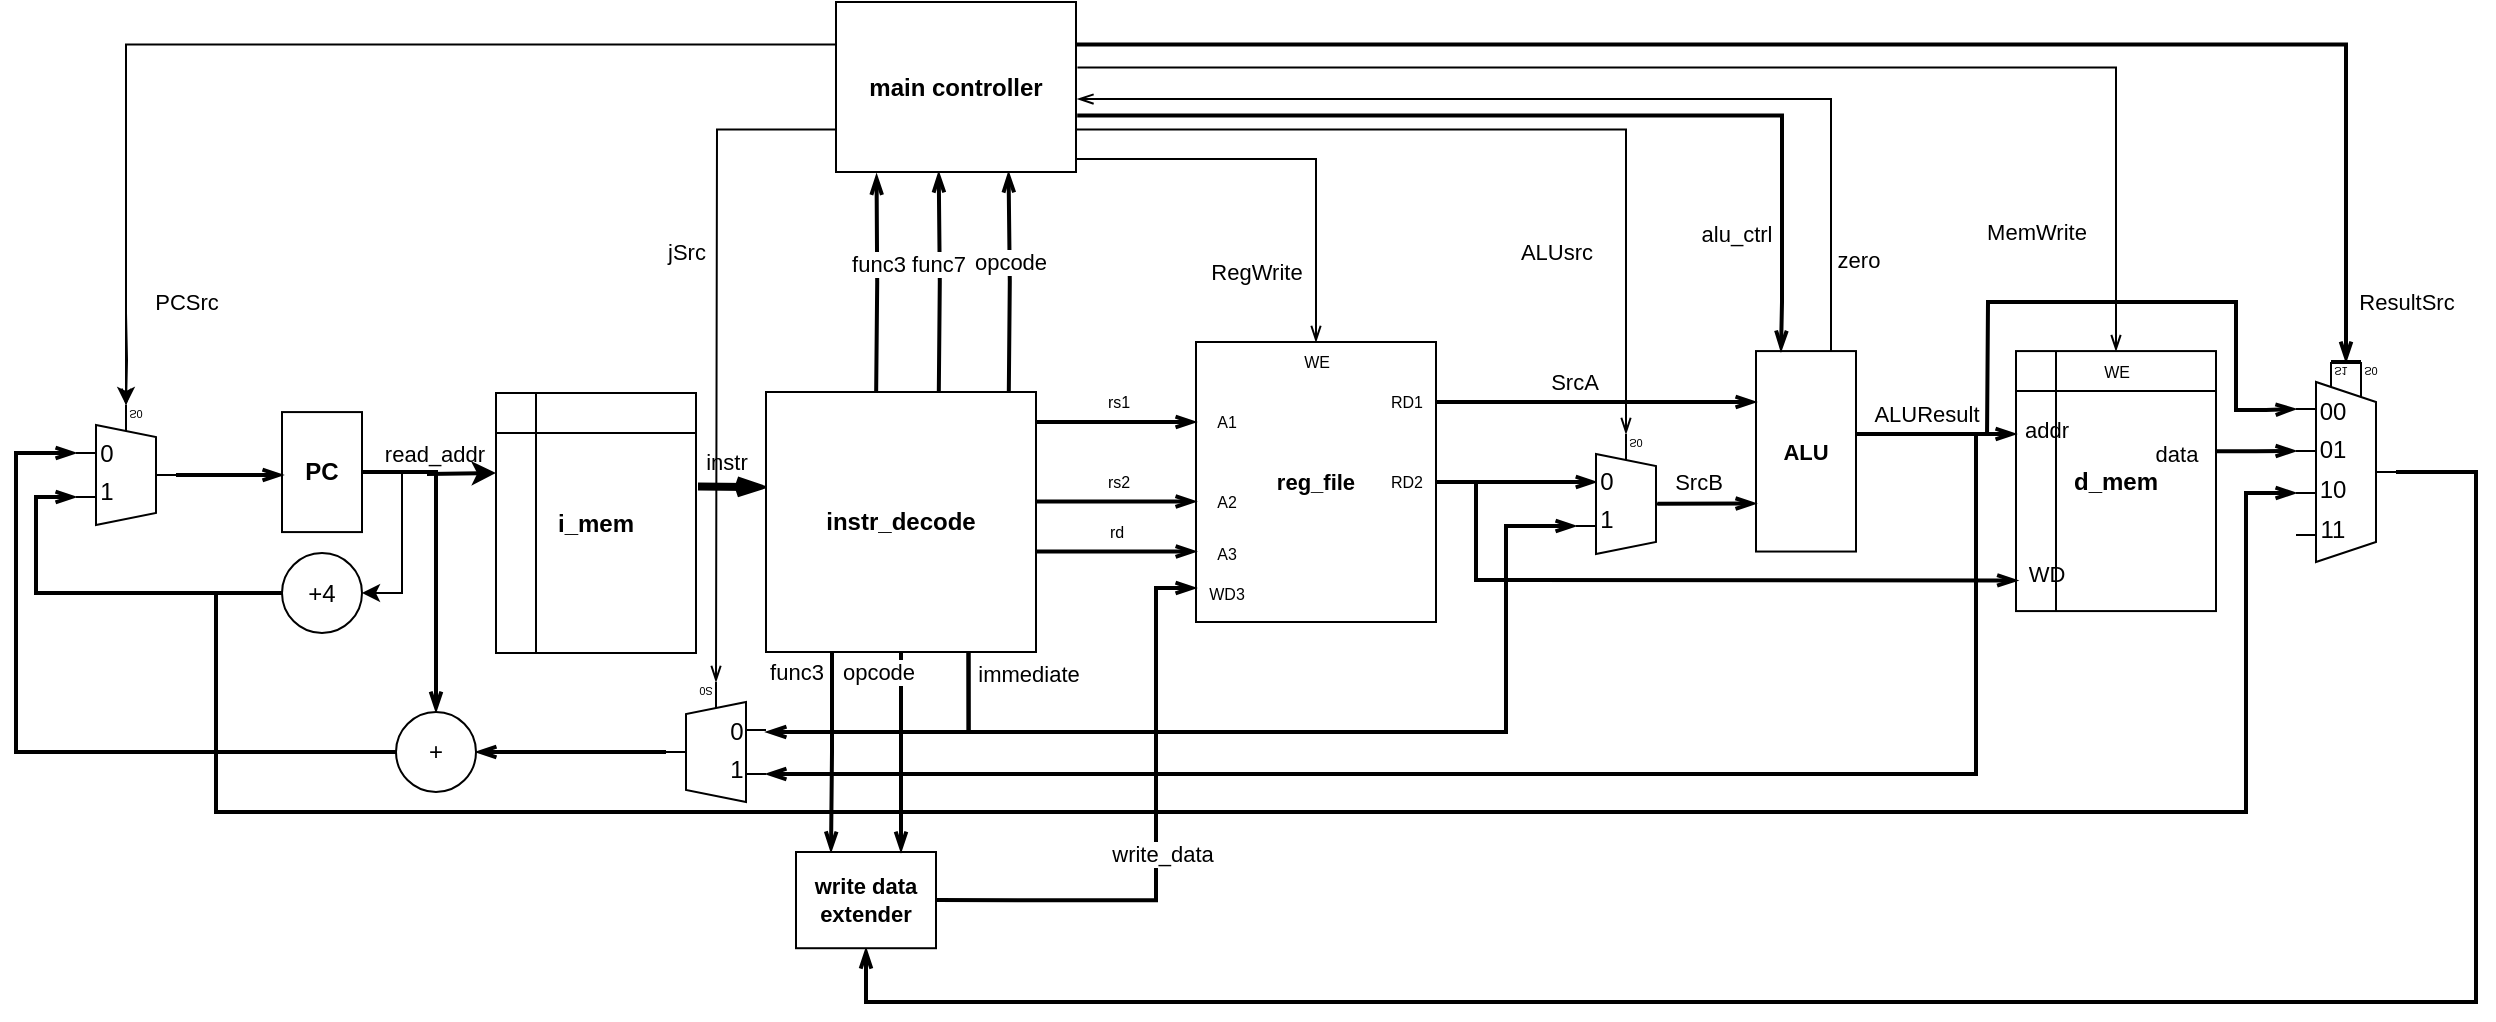 <mxfile version="16.0.2" type="device"><diagram id="D2_vdYIs2cm_a0gSnJ4s" name="Page-1"><mxGraphModel dx="711" dy="584" grid="1" gridSize="5" guides="1" tooltips="1" connect="1" arrows="1" fold="1" page="1" pageScale="1" pageWidth="1654" pageHeight="1169" math="0" shadow="0"><root><mxCell id="0"/><mxCell id="1" parent="0"/><mxCell id="riZKv7mN17D0lh45Iijt-3" style="edgeStyle=orthogonalEdgeStyle;rounded=0;orthogonalLoop=1;jettySize=auto;html=1;exitX=0.183;exitY=0.995;exitDx=0;exitDy=0;strokeWidth=2;endArrow=openThin;endFill=0;entryX=0.25;entryY=0;entryDx=0;entryDy=0;exitPerimeter=0;" edge="1" parent="1" source="noFHLOVrZmyELfzi2ErY-1" target="riZKv7mN17D0lh45Iijt-1"><mxGeometry relative="1" as="geometry"><mxPoint x="445.28" y="131.19" as="targetPoint"/><mxPoint x="445.08" y="240" as="sourcePoint"/><Array as="points"><mxPoint x="418" y="364"/><mxPoint x="418" y="415"/><mxPoint x="418" y="415"/></Array></mxGeometry></mxCell><mxCell id="riZKv7mN17D0lh45Iijt-4" value="func3" style="edgeLabel;html=1;align=center;verticalAlign=middle;resizable=0;points=[];" vertex="1" connectable="0" parent="riZKv7mN17D0lh45Iijt-3"><mxGeometry x="0.649" relative="1" as="geometry"><mxPoint x="-18" y="-71" as="offset"/></mxGeometry></mxCell><mxCell id="3sZOYTqzeklb2v1CzwEH-1" value="&lt;b&gt;i_mem&lt;/b&gt;" style="shape=internalStorage;whiteSpace=wrap;html=1;backgroundOutline=1;" parent="1" vertex="1"><mxGeometry x="250" y="235.5" width="100" height="130" as="geometry"/></mxCell><mxCell id="3sZOYTqzeklb2v1CzwEH-58" style="edgeStyle=orthogonalEdgeStyle;rounded=0;orthogonalLoop=1;jettySize=auto;html=1;exitX=1.006;exitY=0.386;exitDx=0;exitDy=0;labelBackgroundColor=none;fontSize=11;startArrow=none;startFill=0;endArrow=openThin;endFill=0;strokeWidth=1;entryX=0.5;entryY=0;entryDx=0;entryDy=0;exitPerimeter=0;" parent="1" source="noFHLOVrZmyELfzi2ErY-14" target="3sZOYTqzeklb2v1CzwEH-2" edge="1"><mxGeometry relative="1" as="geometry"><mxPoint x="1059.788" y="160.0" as="sourcePoint"/></mxGeometry></mxCell><mxCell id="3sZOYTqzeklb2v1CzwEH-2" value="&lt;b&gt;d_mem&lt;/b&gt;" style="shape=internalStorage;whiteSpace=wrap;html=1;backgroundOutline=1;" parent="1" vertex="1"><mxGeometry x="1010" y="214.54" width="100" height="130" as="geometry"/></mxCell><mxCell id="3sZOYTqzeklb2v1CzwEH-7" value="read_addr" style="edgeStyle=orthogonalEdgeStyle;rounded=0;orthogonalLoop=1;jettySize=auto;html=1;exitX=1;exitY=0.5;exitDx=0;exitDy=0;labelBackgroundColor=none;strokeWidth=2;" parent="1" source="3sZOYTqzeklb2v1CzwEH-3" edge="1"><mxGeometry x="0.104" y="10" relative="1" as="geometry"><mxPoint x="250" y="275.5" as="targetPoint"/><mxPoint as="offset"/></mxGeometry></mxCell><mxCell id="3sZOYTqzeklb2v1CzwEH-5" style="edgeStyle=orthogonalEdgeStyle;rounded=0;orthogonalLoop=1;jettySize=auto;html=1;exitX=1;exitY=0.5;exitDx=0;exitDy=0;entryX=1;entryY=0.5;entryDx=0;entryDy=0;" parent="1" source="3sZOYTqzeklb2v1CzwEH-3" target="3sZOYTqzeklb2v1CzwEH-4" edge="1"><mxGeometry relative="1" as="geometry"/></mxCell><mxCell id="3sZOYTqzeklb2v1CzwEH-65" style="edgeStyle=orthogonalEdgeStyle;rounded=0;orthogonalLoop=1;jettySize=auto;html=1;exitX=1;exitY=0.5;exitDx=0;exitDy=0;entryX=0.5;entryY=0;entryDx=0;entryDy=0;labelBackgroundColor=none;fontSize=11;startArrow=none;startFill=0;endArrow=openThin;endFill=0;strokeWidth=2;" parent="1" source="3sZOYTqzeklb2v1CzwEH-3" target="3sZOYTqzeklb2v1CzwEH-60" edge="1"><mxGeometry relative="1" as="geometry"><Array as="points"><mxPoint x="220" y="275"/></Array></mxGeometry></mxCell><mxCell id="3sZOYTqzeklb2v1CzwEH-3" value="PC" style="rounded=0;whiteSpace=wrap;html=1;fontStyle=1" parent="1" vertex="1"><mxGeometry x="143" y="245.04" width="40" height="60" as="geometry"/></mxCell><mxCell id="3sZOYTqzeklb2v1CzwEH-6" style="edgeStyle=orthogonalEdgeStyle;rounded=0;orthogonalLoop=1;jettySize=auto;html=1;exitX=0;exitY=0.5;exitDx=0;exitDy=0;entryX=0;entryY=0.183;entryDx=0;entryDy=3;entryPerimeter=0;endArrow=openThin;endFill=0;strokeWidth=2;" parent="1" source="3sZOYTqzeklb2v1CzwEH-4" target="3sZOYTqzeklb2v1CzwEH-66" edge="1"><mxGeometry relative="1" as="geometry"><Array as="points"><mxPoint x="20" y="335.5"/><mxPoint x="20" y="287.5"/></Array></mxGeometry></mxCell><mxCell id="3sZOYTqzeklb2v1CzwEH-4" value="+4" style="ellipse;whiteSpace=wrap;html=1;aspect=fixed;" parent="1" vertex="1"><mxGeometry x="143" y="315.5" width="40" height="40" as="geometry"/></mxCell><mxCell id="3sZOYTqzeklb2v1CzwEH-56" style="edgeStyle=orthogonalEdgeStyle;rounded=0;orthogonalLoop=1;jettySize=auto;html=1;exitX=0.998;exitY=0.924;exitDx=0;exitDy=0;labelBackgroundColor=none;fontSize=11;startArrow=none;startFill=0;endArrow=openThin;endFill=0;strokeWidth=1;entryX=0.5;entryY=0;entryDx=0;entryDy=0;exitPerimeter=0;" parent="1" source="noFHLOVrZmyELfzi2ErY-14" target="3sZOYTqzeklb2v1CzwEH-8" edge="1"><mxGeometry relative="1" as="geometry"><mxPoint x="659.788" y="160.0" as="sourcePoint"/></mxGeometry></mxCell><mxCell id="3sZOYTqzeklb2v1CzwEH-8" value="reg_file" style="rounded=0;whiteSpace=wrap;html=1;fontSize=11;fontStyle=1" parent="1" vertex="1"><mxGeometry x="600" y="210" width="120" height="140" as="geometry"/></mxCell><mxCell id="3sZOYTqzeklb2v1CzwEH-10" value="" style="endArrow=none;html=1;rounded=0;labelBackgroundColor=none;fontSize=19;strokeWidth=4;startArrow=openThin;startFill=0;exitX=-0.001;exitY=0.366;exitDx=0;exitDy=0;exitPerimeter=0;" parent="1" source="noFHLOVrZmyELfzi2ErY-1" edge="1"><mxGeometry width="50" height="50" relative="1" as="geometry"><mxPoint x="381" y="282.26" as="sourcePoint"/><mxPoint x="351" y="282.26" as="targetPoint"/></mxGeometry></mxCell><mxCell id="3sZOYTqzeklb2v1CzwEH-11" value="instr" style="text;html=1;align=center;verticalAlign=middle;resizable=0;points=[];autosize=1;strokeColor=none;fillColor=none;fontSize=11;" parent="1" vertex="1"><mxGeometry x="345" y="260.26" width="40" height="20" as="geometry"/></mxCell><mxCell id="3sZOYTqzeklb2v1CzwEH-12" value="" style="endArrow=none;html=1;rounded=0;labelBackgroundColor=none;fontSize=11;strokeWidth=2;entryX=0.999;entryY=0.321;entryDx=0;entryDy=0;entryPerimeter=0;startArrow=openThin;startFill=0;" parent="1" edge="1"><mxGeometry width="50" height="50" relative="1" as="geometry"><mxPoint x="600" y="250" as="sourcePoint"/><mxPoint x="519.9" y="250.0" as="targetPoint"/></mxGeometry></mxCell><mxCell id="3sZOYTqzeklb2v1CzwEH-13" value="rs1" style="text;html=1;align=center;verticalAlign=middle;resizable=0;points=[];autosize=1;strokeColor=none;fillColor=none;fontSize=8;" parent="1" vertex="1"><mxGeometry x="548" y="230" width="25" height="20" as="geometry"/></mxCell><mxCell id="3sZOYTqzeklb2v1CzwEH-14" value="" style="endArrow=none;html=1;rounded=0;labelBackgroundColor=none;fontSize=11;strokeWidth=2;entryX=0.999;entryY=0.321;entryDx=0;entryDy=0;entryPerimeter=0;startArrow=openThin;startFill=0;" parent="1" edge="1"><mxGeometry width="50" height="50" relative="1" as="geometry"><mxPoint x="600" y="289.77" as="sourcePoint"/><mxPoint x="519.9" y="289.77" as="targetPoint"/></mxGeometry></mxCell><mxCell id="3sZOYTqzeklb2v1CzwEH-15" value="rs2" style="text;html=1;align=center;verticalAlign=middle;resizable=0;points=[];autosize=1;strokeColor=none;fillColor=none;fontSize=8;" parent="1" vertex="1"><mxGeometry x="548" y="269.77" width="25" height="20" as="geometry"/></mxCell><mxCell id="3sZOYTqzeklb2v1CzwEH-16" value="" style="endArrow=none;html=1;rounded=0;labelBackgroundColor=none;fontSize=11;strokeWidth=2;entryX=0.999;entryY=0.321;entryDx=0;entryDy=0;entryPerimeter=0;startArrow=openThin;startFill=0;" parent="1" edge="1"><mxGeometry width="50" height="50" relative="1" as="geometry"><mxPoint x="600.05" y="314.77" as="sourcePoint"/><mxPoint x="519.95" y="314.77" as="targetPoint"/></mxGeometry></mxCell><mxCell id="3sZOYTqzeklb2v1CzwEH-17" value="rd" style="text;html=1;align=center;verticalAlign=middle;resizable=0;points=[];autosize=1;strokeColor=none;fillColor=none;fontSize=8;" parent="1" vertex="1"><mxGeometry x="550.05" y="294.77" width="20" height="20" as="geometry"/></mxCell><mxCell id="3sZOYTqzeklb2v1CzwEH-19" value="immediate" style="text;html=1;align=center;verticalAlign=middle;resizable=0;points=[];autosize=1;strokeColor=none;fillColor=none;fontSize=11;" parent="1" vertex="1"><mxGeometry x="483" y="365.5" width="65" height="20" as="geometry"/></mxCell><mxCell id="3sZOYTqzeklb2v1CzwEH-20" value="A1" style="text;html=1;align=center;verticalAlign=middle;resizable=0;points=[];autosize=1;strokeColor=none;fillColor=none;fontSize=8;" parent="1" vertex="1"><mxGeometry x="600" y="240" width="30" height="20" as="geometry"/></mxCell><mxCell id="3sZOYTqzeklb2v1CzwEH-21" value="A2" style="text;html=1;align=center;verticalAlign=middle;resizable=0;points=[];autosize=1;strokeColor=none;fillColor=none;fontSize=8;" parent="1" vertex="1"><mxGeometry x="600" y="280" width="30" height="20" as="geometry"/></mxCell><mxCell id="3sZOYTqzeklb2v1CzwEH-22" value="A3" style="text;html=1;align=center;verticalAlign=middle;resizable=0;points=[];autosize=1;strokeColor=none;fillColor=none;fontSize=8;" parent="1" vertex="1"><mxGeometry x="600" y="306" width="30" height="20" as="geometry"/></mxCell><mxCell id="3sZOYTqzeklb2v1CzwEH-63" style="edgeStyle=orthogonalEdgeStyle;rounded=0;orthogonalLoop=1;jettySize=auto;html=1;exitX=0.75;exitY=1;exitDx=0;exitDy=0;entryX=0;entryY=0.183;entryDx=0;entryDy=3;entryPerimeter=0;labelBackgroundColor=none;fontSize=11;startArrow=none;startFill=0;endArrow=openThin;endFill=0;strokeWidth=2;" parent="1" source="noFHLOVrZmyELfzi2ErY-1" target="3sZOYTqzeklb2v1CzwEH-29" edge="1"><mxGeometry relative="1" as="geometry"><mxPoint x="720" y="385.5" as="sourcePoint"/><Array as="points"><mxPoint x="486" y="405"/><mxPoint x="755" y="405"/><mxPoint x="755" y="302"/></Array></mxGeometry></mxCell><mxCell id="3sZOYTqzeklb2v1CzwEH-64" style="edgeStyle=orthogonalEdgeStyle;rounded=0;orthogonalLoop=1;jettySize=auto;html=1;exitX=1;exitY=0.5;exitDx=0;exitDy=-5;entryX=1;entryY=0.5;entryDx=0;entryDy=0;labelBackgroundColor=none;fontSize=11;startArrow=none;startFill=0;endArrow=openThin;endFill=0;strokeWidth=2;exitPerimeter=0;" parent="1" source="riZKv7mN17D0lh45Iijt-9" target="3sZOYTqzeklb2v1CzwEH-60" edge="1"><mxGeometry relative="1" as="geometry"><Array as="points"><mxPoint x="270" y="415"/><mxPoint x="270" y="415"/></Array><mxPoint x="720" y="385.5" as="sourcePoint"/></mxGeometry></mxCell><mxCell id="3sZOYTqzeklb2v1CzwEH-42" style="edgeStyle=orthogonalEdgeStyle;rounded=0;orthogonalLoop=1;jettySize=auto;html=1;exitX=1.006;exitY=0.571;exitDx=0;exitDy=0;labelBackgroundColor=none;fontSize=11;startArrow=openThin;startFill=0;endArrow=none;endFill=0;strokeWidth=1;entryX=0.75;entryY=0;entryDx=0;entryDy=0;exitPerimeter=0;" parent="1" source="noFHLOVrZmyELfzi2ErY-14" target="3sZOYTqzeklb2v1CzwEH-24" edge="1"><mxGeometry relative="1" as="geometry"><mxPoint x="917.667" y="170" as="sourcePoint"/></mxGeometry></mxCell><mxCell id="3sZOYTqzeklb2v1CzwEH-43" value="zero" style="edgeLabel;html=1;align=center;verticalAlign=middle;resizable=0;points=[];fontSize=11;" parent="3sZOYTqzeklb2v1CzwEH-42" vertex="1" connectable="0"><mxGeometry x="-0.255" y="-1" relative="1" as="geometry"><mxPoint x="203" y="79" as="offset"/></mxGeometry></mxCell><mxCell id="3sZOYTqzeklb2v1CzwEH-24" value="ALU" style="rounded=0;whiteSpace=wrap;html=1;fontSize=11;fontStyle=1" parent="1" vertex="1"><mxGeometry x="880" y="214.54" width="50" height="100.23" as="geometry"/></mxCell><mxCell id="3sZOYTqzeklb2v1CzwEH-25" value="" style="endArrow=none;html=1;rounded=0;labelBackgroundColor=none;fontSize=11;strokeWidth=2;entryX=1;entryY=0.214;entryDx=0;entryDy=0;entryPerimeter=0;startArrow=openThin;startFill=0;" parent="1" target="3sZOYTqzeklb2v1CzwEH-8" edge="1"><mxGeometry width="50" height="50" relative="1" as="geometry"><mxPoint x="880" y="240" as="sourcePoint"/><mxPoint x="799.9" y="240.0" as="targetPoint"/><Array as="points"><mxPoint x="880" y="240"/></Array></mxGeometry></mxCell><mxCell id="3sZOYTqzeklb2v1CzwEH-27" value="SrcA" style="edgeLabel;html=1;align=center;verticalAlign=middle;resizable=0;points=[];fontSize=11;" parent="3sZOYTqzeklb2v1CzwEH-25" vertex="1" connectable="0"><mxGeometry x="0.309" y="-3" relative="1" as="geometry"><mxPoint x="13" y="-7" as="offset"/></mxGeometry></mxCell><mxCell id="3sZOYTqzeklb2v1CzwEH-26" value="" style="endArrow=none;html=1;rounded=0;labelBackgroundColor=none;fontSize=11;strokeWidth=2;entryX=0.999;entryY=0.321;entryDx=0;entryDy=0;entryPerimeter=0;startArrow=openThin;startFill=0;" parent="1" edge="1"><mxGeometry width="50" height="50" relative="1" as="geometry"><mxPoint x="800.1" y="280" as="sourcePoint"/><mxPoint x="720" y="280.0" as="targetPoint"/><Array as="points"><mxPoint x="800.1" y="280"/></Array></mxGeometry></mxCell><mxCell id="3sZOYTqzeklb2v1CzwEH-28" value="SrcB" style="edgeLabel;html=1;align=center;verticalAlign=middle;resizable=0;points=[];fontSize=11;" parent="3sZOYTqzeklb2v1CzwEH-26" vertex="1" connectable="0"><mxGeometry x="-0.19" y="-2" relative="1" as="geometry"><mxPoint x="83" y="2" as="offset"/></mxGeometry></mxCell><mxCell id="3sZOYTqzeklb2v1CzwEH-38" style="edgeStyle=orthogonalEdgeStyle;rounded=0;orthogonalLoop=1;jettySize=auto;html=1;exitX=0.3;exitY=1;exitDx=10;exitDy=0;exitPerimeter=0;labelBackgroundColor=none;fontSize=11;startArrow=openThin;startFill=0;endArrow=none;endFill=0;strokeWidth=1;entryX=1;entryY=0.75;entryDx=0;entryDy=0;" parent="1" source="3sZOYTqzeklb2v1CzwEH-29" target="noFHLOVrZmyELfzi2ErY-14" edge="1"><mxGeometry relative="1" as="geometry"><mxPoint x="815" y="170" as="targetPoint"/></mxGeometry></mxCell><mxCell id="3sZOYTqzeklb2v1CzwEH-33" value="" style="endArrow=none;html=1;rounded=0;labelBackgroundColor=none;fontSize=11;strokeWidth=2;startArrow=openThin;startFill=0;entryX=0.813;entryY=0.419;entryDx=0;entryDy=0;entryPerimeter=0;" parent="1" target="3sZOYTqzeklb2v1CzwEH-29" edge="1"><mxGeometry width="50" height="50" relative="1" as="geometry"><mxPoint x="880.0" y="290.77" as="sourcePoint"/><mxPoint x="839.9" y="291" as="targetPoint"/><Array as="points"><mxPoint x="880" y="290.77"/></Array></mxGeometry></mxCell><mxCell id="3sZOYTqzeklb2v1CzwEH-36" value="RD1" style="text;html=1;align=center;verticalAlign=middle;resizable=0;points=[];autosize=1;strokeColor=none;fillColor=none;fontSize=8;" parent="1" vertex="1"><mxGeometry x="690" y="230" width="30" height="20" as="geometry"/></mxCell><mxCell id="3sZOYTqzeklb2v1CzwEH-37" value="RD2" style="text;html=1;align=center;verticalAlign=middle;resizable=0;points=[];autosize=1;strokeColor=none;fillColor=none;fontSize=8;" parent="1" vertex="1"><mxGeometry x="690" y="269.77" width="30" height="20" as="geometry"/></mxCell><mxCell id="3sZOYTqzeklb2v1CzwEH-39" value="ALUsrc" style="text;html=1;align=center;verticalAlign=middle;resizable=0;points=[];autosize=1;strokeColor=none;fillColor=none;fontSize=11;" parent="1" vertex="1"><mxGeometry x="755" y="155" width="50" height="20" as="geometry"/></mxCell><mxCell id="3sZOYTqzeklb2v1CzwEH-40" value="" style="endArrow=none;html=1;rounded=0;labelBackgroundColor=none;fontSize=11;strokeWidth=2;startArrow=openThin;startFill=0;" parent="1" edge="1"><mxGeometry width="50" height="50" relative="1" as="geometry"><mxPoint x="1010.0" y="256.0" as="sourcePoint"/><mxPoint x="930" y="256" as="targetPoint"/><Array as="points"><mxPoint x="1010" y="256.0"/></Array></mxGeometry></mxCell><mxCell id="3sZOYTqzeklb2v1CzwEH-41" value="ALUResult" style="text;html=1;align=center;verticalAlign=middle;resizable=0;points=[];autosize=1;strokeColor=none;fillColor=none;fontSize=11;" parent="1" vertex="1"><mxGeometry x="930" y="236" width="70" height="20" as="geometry"/></mxCell><mxCell id="3sZOYTqzeklb2v1CzwEH-47" style="edgeStyle=orthogonalEdgeStyle;rounded=0;orthogonalLoop=1;jettySize=auto;html=1;exitX=1;exitY=0.25;exitDx=0;exitDy=0;labelBackgroundColor=none;fontSize=11;startArrow=none;startFill=0;endArrow=openThin;endFill=0;strokeWidth=2;" parent="1" source="noFHLOVrZmyELfzi2ErY-14" target="3sZOYTqzeklb2v1CzwEH-44" edge="1"><mxGeometry relative="1" as="geometry"><mxPoint x="1175" y="170.0" as="sourcePoint"/></mxGeometry></mxCell><mxCell id="3sZOYTqzeklb2v1CzwEH-46" value="" style="endArrow=none;html=1;rounded=0;labelBackgroundColor=none;fontSize=11;strokeWidth=2;startArrow=openThin;startFill=0;entryX=0.936;entryY=1.002;entryDx=0;entryDy=0;entryPerimeter=0;endFill=0;anchorPointDirection=0;exitX=0;exitY=0.735;exitDx=0;exitDy=3;exitPerimeter=0;" parent="1" source="3sZOYTqzeklb2v1CzwEH-44" target="3sZOYTqzeklb2v1CzwEH-41" edge="1"><mxGeometry width="50" height="50" relative="1" as="geometry"><mxPoint x="1140" y="266" as="sourcePoint"/><mxPoint x="968.64" y="260.66" as="targetPoint"/><Array as="points"><mxPoint x="1135" y="244"/><mxPoint x="1120" y="244"/><mxPoint x="1120" y="190"/><mxPoint x="1040" y="190"/><mxPoint x="996" y="190"/></Array></mxGeometry></mxCell><mxCell id="3sZOYTqzeklb2v1CzwEH-48" value="ResultSrc" style="text;html=1;align=center;verticalAlign=middle;resizable=0;points=[];autosize=1;strokeColor=none;fillColor=none;fontSize=11;" parent="1" vertex="1"><mxGeometry x="1175" y="180" width="60" height="20" as="geometry"/></mxCell><mxCell id="3sZOYTqzeklb2v1CzwEH-49" value="addr" style="text;html=1;align=center;verticalAlign=middle;resizable=0;points=[];autosize=1;strokeColor=none;fillColor=none;fontSize=11;" parent="1" vertex="1"><mxGeometry x="1005" y="244" width="40" height="20" as="geometry"/></mxCell><mxCell id="3sZOYTqzeklb2v1CzwEH-50" value="data" style="text;html=1;align=center;verticalAlign=middle;resizable=0;points=[];autosize=1;strokeColor=none;fillColor=none;fontSize=11;" parent="1" vertex="1"><mxGeometry x="1070" y="256" width="40" height="20" as="geometry"/></mxCell><mxCell id="3sZOYTqzeklb2v1CzwEH-51" value="" style="endArrow=openThin;html=1;rounded=0;labelBackgroundColor=none;fontSize=11;strokeWidth=2;entryX=0.5;entryY=1;entryDx=0;entryDy=0;exitX=1;exitY=0.5;exitDx=0;exitDy=-5;endFill=0;exitPerimeter=0;" parent="1" source="3sZOYTqzeklb2v1CzwEH-44" target="riZKv7mN17D0lh45Iijt-1" edge="1"><mxGeometry width="50" height="50" relative="1" as="geometry"><mxPoint x="1100" y="433.5" as="sourcePoint"/><mxPoint x="1170" y="350.0" as="targetPoint"/><Array as="points"><mxPoint x="1240" y="275"/><mxPoint x="1240" y="540"/><mxPoint x="435" y="540"/></Array></mxGeometry></mxCell><mxCell id="3sZOYTqzeklb2v1CzwEH-52" value="WD3" style="text;html=1;align=center;verticalAlign=middle;resizable=0;points=[];autosize=1;strokeColor=none;fillColor=none;fontSize=8;" parent="1" vertex="1"><mxGeometry x="600" y="325.5" width="30" height="20" as="geometry"/></mxCell><mxCell id="3sZOYTqzeklb2v1CzwEH-53" value="" style="endArrow=none;html=1;rounded=0;labelBackgroundColor=none;fontSize=11;strokeWidth=2;startArrow=openThin;startFill=0;exitX=0.008;exitY=0.882;exitDx=0;exitDy=0;exitPerimeter=0;" parent="1" source="3sZOYTqzeklb2v1CzwEH-2" edge="1"><mxGeometry width="50" height="50" relative="1" as="geometry"><mxPoint x="810.1" y="290" as="sourcePoint"/><mxPoint x="740" y="280" as="targetPoint"/><Array as="points"><mxPoint x="740" y="329"/></Array></mxGeometry></mxCell><mxCell id="3sZOYTqzeklb2v1CzwEH-55" value="WD" style="text;html=1;align=center;verticalAlign=middle;resizable=0;points=[];autosize=1;strokeColor=none;fillColor=none;fontSize=11;" parent="1" vertex="1"><mxGeometry x="1010" y="316" width="30" height="20" as="geometry"/></mxCell><mxCell id="3sZOYTqzeklb2v1CzwEH-57" value="WE" style="text;html=1;align=center;verticalAlign=middle;resizable=0;points=[];autosize=1;strokeColor=none;fillColor=none;fontSize=8;" parent="1" vertex="1"><mxGeometry x="645" y="210" width="30" height="20" as="geometry"/></mxCell><mxCell id="3sZOYTqzeklb2v1CzwEH-59" value="WE" style="text;html=1;align=center;verticalAlign=middle;resizable=0;points=[];autosize=1;strokeColor=none;fillColor=none;fontSize=8;" parent="1" vertex="1"><mxGeometry x="1045" y="214.54" width="30" height="20" as="geometry"/></mxCell><mxCell id="3sZOYTqzeklb2v1CzwEH-67" style="edgeStyle=orthogonalEdgeStyle;rounded=0;orthogonalLoop=1;jettySize=auto;html=1;exitX=0;exitY=0.5;exitDx=0;exitDy=0;entryX=0;entryY=0.55;entryDx=0;entryDy=3;entryPerimeter=0;labelBackgroundColor=none;fontSize=11;startArrow=none;startFill=0;endArrow=openThin;endFill=0;strokeWidth=2;" parent="1" source="3sZOYTqzeklb2v1CzwEH-60" target="3sZOYTqzeklb2v1CzwEH-66" edge="1"><mxGeometry relative="1" as="geometry"><Array as="points"><mxPoint x="10" y="415"/><mxPoint x="10" y="266"/></Array></mxGeometry></mxCell><mxCell id="uYctthlEfeBDqYz0zg6o-16" style="edgeStyle=orthogonalEdgeStyle;rounded=0;orthogonalLoop=1;jettySize=auto;html=1;exitX=0;exitY=0.5;exitDx=0;exitDy=0;entryX=0;entryY=0.315;entryDx=0;entryDy=3;entryPerimeter=0;endArrow=openThin;endFill=0;strokeWidth=2;" parent="1" source="3sZOYTqzeklb2v1CzwEH-4" target="3sZOYTqzeklb2v1CzwEH-44" edge="1"><mxGeometry relative="1" as="geometry"><Array as="points"><mxPoint x="110" y="336"/><mxPoint x="110" y="445"/><mxPoint x="1125" y="445"/><mxPoint x="1125" y="286"/></Array></mxGeometry></mxCell><mxCell id="3sZOYTqzeklb2v1CzwEH-60" value="+" style="ellipse;whiteSpace=wrap;html=1;aspect=fixed;" parent="1" vertex="1"><mxGeometry x="200" y="395" width="40" height="40" as="geometry"/></mxCell><mxCell id="3sZOYTqzeklb2v1CzwEH-70" style="edgeStyle=orthogonalEdgeStyle;rounded=0;orthogonalLoop=1;jettySize=auto;html=1;exitX=1;exitY=0.5;exitDx=0;exitDy=-5;exitPerimeter=0;labelBackgroundColor=none;fontSize=11;startArrow=none;startFill=0;endArrow=openThin;endFill=0;strokeWidth=2;entryX=0.012;entryY=0.524;entryDx=0;entryDy=0;entryPerimeter=0;" parent="1" source="3sZOYTqzeklb2v1CzwEH-66" target="3sZOYTqzeklb2v1CzwEH-3" edge="1"><mxGeometry relative="1" as="geometry"><mxPoint x="140" y="276.405" as="targetPoint"/><Array as="points"/></mxGeometry></mxCell><mxCell id="3sZOYTqzeklb2v1CzwEH-71" style="edgeStyle=orthogonalEdgeStyle;rounded=0;orthogonalLoop=1;jettySize=auto;html=1;exitX=0.3;exitY=1;exitDx=10;exitDy=0;exitPerimeter=0;labelBackgroundColor=none;fontSize=11;startArrow=none;startFill=0;endArrow=openThin;endFill=0;strokeWidth=1;entryX=0.3;entryY=1;entryDx=10;entryDy=0;entryPerimeter=0;" parent="1" target="3sZOYTqzeklb2v1CzwEH-66" edge="1"><mxGeometry relative="1" as="geometry"><mxPoint x="65" y="195.5" as="sourcePoint"/></mxGeometry></mxCell><mxCell id="uYctthlEfeBDqYz0zg6o-1" value="" style="edgeStyle=orthogonalEdgeStyle;rounded=0;orthogonalLoop=1;jettySize=auto;html=1;exitX=0;exitY=0.25;exitDx=0;exitDy=0;" parent="1" source="noFHLOVrZmyELfzi2ErY-14" target="3sZOYTqzeklb2v1CzwEH-66" edge="1"><mxGeometry relative="1" as="geometry"/></mxCell><mxCell id="3sZOYTqzeklb2v1CzwEH-72" value="PCSrc" style="text;html=1;align=center;verticalAlign=middle;resizable=0;points=[];autosize=1;strokeColor=none;fillColor=none;fontSize=11;" parent="1" vertex="1"><mxGeometry x="70" y="180" width="50" height="20" as="geometry"/></mxCell><mxCell id="3sZOYTqzeklb2v1CzwEH-73" value="RegWrite" style="text;html=1;align=center;verticalAlign=middle;resizable=0;points=[];autosize=1;strokeColor=none;fillColor=none;fontSize=11;" parent="1" vertex="1"><mxGeometry x="600" y="165" width="60" height="20" as="geometry"/></mxCell><mxCell id="3sZOYTqzeklb2v1CzwEH-74" value="MemWrite" style="text;html=1;align=center;verticalAlign=middle;resizable=0;points=[];autosize=1;strokeColor=none;fillColor=none;fontSize=11;" parent="1" vertex="1"><mxGeometry x="985" y="145" width="70" height="20" as="geometry"/></mxCell><mxCell id="noFHLOVrZmyELfzi2ErY-4" style="edgeStyle=orthogonalEdgeStyle;rounded=0;orthogonalLoop=1;jettySize=auto;html=1;exitX=0.25;exitY=0;exitDx=0;exitDy=0;strokeWidth=2;endArrow=openThin;endFill=0;entryX=0.169;entryY=1.014;entryDx=0;entryDy=0;entryPerimeter=0;" parent="1" target="noFHLOVrZmyELfzi2ErY-14" edge="1"><mxGeometry relative="1" as="geometry"><mxPoint x="439.997" y="180" as="targetPoint"/><mxPoint x="440.08" y="235" as="sourcePoint"/><Array as="points"/></mxGeometry></mxCell><mxCell id="noFHLOVrZmyELfzi2ErY-5" value="func3" style="edgeLabel;html=1;align=center;verticalAlign=middle;resizable=0;points=[];" parent="noFHLOVrZmyELfzi2ErY-4" vertex="1" connectable="0"><mxGeometry x="0.649" relative="1" as="geometry"><mxPoint y="25" as="offset"/></mxGeometry></mxCell><mxCell id="noFHLOVrZmyELfzi2ErY-6" style="edgeStyle=orthogonalEdgeStyle;rounded=0;orthogonalLoop=1;jettySize=auto;html=1;exitX=0.25;exitY=0;exitDx=0;exitDy=0;strokeWidth=2;endArrow=openThin;endFill=0;entryX=0.428;entryY=1;entryDx=0;entryDy=0;entryPerimeter=0;" parent="1" target="noFHLOVrZmyELfzi2ErY-14" edge="1"><mxGeometry relative="1" as="geometry"><mxPoint x="471.327" y="179.54" as="targetPoint"/><mxPoint x="471.41" y="234.54" as="sourcePoint"/><Array as="points"/></mxGeometry></mxCell><mxCell id="noFHLOVrZmyELfzi2ErY-7" value="func7" style="edgeLabel;html=1;align=center;verticalAlign=middle;resizable=0;points=[];" parent="noFHLOVrZmyELfzi2ErY-6" vertex="1" connectable="0"><mxGeometry x="0.649" relative="1" as="geometry"><mxPoint x="-1" y="26" as="offset"/></mxGeometry></mxCell><mxCell id="riZKv7mN17D0lh45Iijt-13" style="edgeStyle=orthogonalEdgeStyle;rounded=0;orthogonalLoop=1;jettySize=auto;html=1;exitX=0.75;exitY=1;exitDx=0;exitDy=0;endArrow=openThin;endFill=0;strokeWidth=2;" edge="1" parent="1" source="noFHLOVrZmyELfzi2ErY-1"><mxGeometry relative="1" as="geometry"><mxPoint x="385" y="405" as="targetPoint"/><Array as="points"><mxPoint x="486" y="405"/></Array></mxGeometry></mxCell><mxCell id="noFHLOVrZmyELfzi2ErY-1" value="instr_decode" style="rounded=0;whiteSpace=wrap;html=1;fontStyle=1" parent="1" vertex="1"><mxGeometry x="385" y="235" width="135" height="130" as="geometry"/></mxCell><mxCell id="noFHLOVrZmyELfzi2ErY-10" style="edgeStyle=orthogonalEdgeStyle;rounded=0;orthogonalLoop=1;jettySize=auto;html=1;exitX=0.25;exitY=0;exitDx=0;exitDy=0;strokeWidth=2;endArrow=openThin;endFill=0;entryX=0.719;entryY=1;entryDx=0;entryDy=0;entryPerimeter=0;" parent="1" target="noFHLOVrZmyELfzi2ErY-14" edge="1"><mxGeometry relative="1" as="geometry"><mxPoint x="506.327" y="179.54" as="targetPoint"/><mxPoint x="506.41" y="234.54" as="sourcePoint"/><Array as="points"/></mxGeometry></mxCell><mxCell id="noFHLOVrZmyELfzi2ErY-11" value="opcode" style="edgeLabel;html=1;align=center;verticalAlign=middle;resizable=0;points=[];" parent="noFHLOVrZmyELfzi2ErY-10" vertex="1" connectable="0"><mxGeometry x="0.649" relative="1" as="geometry"><mxPoint y="26" as="offset"/></mxGeometry></mxCell><mxCell id="noFHLOVrZmyELfzi2ErY-12" style="edgeStyle=orthogonalEdgeStyle;rounded=0;orthogonalLoop=1;jettySize=auto;html=1;exitX=1.005;exitY=0.667;exitDx=0;exitDy=0;strokeWidth=2;endArrow=openThin;endFill=0;entryX=0.25;entryY=0;entryDx=0;entryDy=0;exitPerimeter=0;" parent="1" source="noFHLOVrZmyELfzi2ErY-14" target="3sZOYTqzeklb2v1CzwEH-24" edge="1"><mxGeometry relative="1" as="geometry"><mxPoint x="389.997" y="180.0" as="targetPoint"/><mxPoint x="390.08" y="235.0" as="sourcePoint"/><Array as="points"><mxPoint x="893" y="97"/><mxPoint x="893" y="190"/></Array></mxGeometry></mxCell><mxCell id="noFHLOVrZmyELfzi2ErY-13" value="alu_ctrl" style="edgeLabel;html=1;align=center;verticalAlign=middle;resizable=0;points=[];" parent="noFHLOVrZmyELfzi2ErY-12" vertex="1" connectable="0"><mxGeometry x="0.649" relative="1" as="geometry"><mxPoint x="-23" y="23" as="offset"/></mxGeometry></mxCell><mxCell id="riZKv7mN17D0lh45Iijt-15" style="edgeStyle=orthogonalEdgeStyle;rounded=0;orthogonalLoop=1;jettySize=auto;html=1;exitX=0;exitY=0.75;exitDx=0;exitDy=0;endArrow=openThin;endFill=0;strokeWidth=1;" edge="1" parent="1" source="noFHLOVrZmyELfzi2ErY-14"><mxGeometry relative="1" as="geometry"><mxPoint x="360" y="380" as="targetPoint"/></mxGeometry></mxCell><mxCell id="noFHLOVrZmyELfzi2ErY-14" value="main controller" style="rounded=0;whiteSpace=wrap;html=1;fontStyle=1" parent="1" vertex="1"><mxGeometry x="420" y="40" width="120" height="85" as="geometry"/></mxCell><mxCell id="uYctthlEfeBDqYz0zg6o-4" value="" style="group" parent="1" vertex="1" connectable="0"><mxGeometry x="40" y="241.5" width="50" height="60" as="geometry"/></mxCell><mxCell id="3sZOYTqzeklb2v1CzwEH-66" value="" style="shadow=0;dashed=0;align=center;html=1;strokeWidth=1;shape=mxgraph.electrical.abstract.mux2;fontSize=11;flipV=1;noLabel=0;metaEdit=0;movableLabel=1;horizontal=1;selectorPins=1;" parent="uYctthlEfeBDqYz0zg6o-4" vertex="1"><mxGeometry width="50" height="60" as="geometry"/></mxCell><mxCell id="uYctthlEfeBDqYz0zg6o-2" value="0" style="text;html=1;align=center;verticalAlign=middle;resizable=0;points=[];autosize=1;strokeColor=none;fillColor=none;labelBackgroundColor=default;" parent="uYctthlEfeBDqYz0zg6o-4" vertex="1"><mxGeometry x="5" y="14.5" width="20" height="20" as="geometry"/></mxCell><mxCell id="uYctthlEfeBDqYz0zg6o-3" value="1" style="text;html=1;align=center;verticalAlign=middle;resizable=0;points=[];autosize=1;strokeColor=none;fillColor=none;labelBackgroundColor=default;" parent="uYctthlEfeBDqYz0zg6o-4" vertex="1"><mxGeometry x="5" y="33.27" width="20" height="20" as="geometry"/></mxCell><mxCell id="uYctthlEfeBDqYz0zg6o-7" value="" style="group" parent="1" vertex="1" connectable="0"><mxGeometry x="790" y="256" width="50" height="60" as="geometry"/></mxCell><mxCell id="3sZOYTqzeklb2v1CzwEH-29" value="" style="shadow=0;dashed=0;align=center;html=1;strokeWidth=1;shape=mxgraph.electrical.abstract.mux2;fontSize=11;flipV=1;noLabel=0;metaEdit=0;movableLabel=1;" parent="uYctthlEfeBDqYz0zg6o-7" vertex="1"><mxGeometry width="50" height="60" as="geometry"/></mxCell><mxCell id="uYctthlEfeBDqYz0zg6o-5" value="0" style="text;html=1;align=center;verticalAlign=middle;resizable=0;points=[];autosize=1;strokeColor=none;fillColor=none;labelBackgroundColor=default;" parent="uYctthlEfeBDqYz0zg6o-7" vertex="1"><mxGeometry x="5" y="13.77" width="20" height="20" as="geometry"/></mxCell><mxCell id="uYctthlEfeBDqYz0zg6o-6" value="1" style="text;html=1;align=center;verticalAlign=middle;resizable=0;points=[];autosize=1;strokeColor=none;fillColor=none;labelBackgroundColor=default;" parent="uYctthlEfeBDqYz0zg6o-7" vertex="1"><mxGeometry x="5" y="32.54" width="20" height="20" as="geometry"/></mxCell><mxCell id="uYctthlEfeBDqYz0zg6o-11" style="edgeStyle=orthogonalEdgeStyle;rounded=0;orthogonalLoop=1;jettySize=auto;html=1;exitX=0.997;exitY=0.385;exitDx=0;exitDy=0;exitPerimeter=0;entryX=0;entryY=0.525;entryDx=0;entryDy=3;entryPerimeter=0;endArrow=openThin;endFill=0;strokeWidth=2;" parent="1" source="3sZOYTqzeklb2v1CzwEH-2" target="3sZOYTqzeklb2v1CzwEH-44" edge="1"><mxGeometry relative="1" as="geometry"/></mxCell><mxCell id="3sZOYTqzeklb2v1CzwEH-44" value="" style="shadow=0;dashed=0;align=center;html=1;strokeWidth=1;shape=mxgraph.electrical.abstract.mux2;fontSize=11;flipV=1;noLabel=0;metaEdit=0;movableLabel=1;selectorPins=2;" parent="1" vertex="1"><mxGeometry x="1150" y="220" width="50" height="100" as="geometry"/></mxCell><mxCell id="uYctthlEfeBDqYz0zg6o-8" value="00" style="text;html=1;align=center;verticalAlign=middle;resizable=0;points=[];autosize=1;strokeColor=none;fillColor=none;labelBackgroundColor=default;" parent="1" vertex="1"><mxGeometry x="1155" y="235" width="25" height="20" as="geometry"/></mxCell><mxCell id="uYctthlEfeBDqYz0zg6o-12" value="10" style="text;html=1;align=center;verticalAlign=middle;resizable=0;points=[];autosize=1;strokeColor=none;fillColor=none;labelBackgroundColor=default;" parent="1" vertex="1"><mxGeometry x="1155" y="273.77" width="25" height="20" as="geometry"/></mxCell><mxCell id="uYctthlEfeBDqYz0zg6o-13" value="11" style="text;html=1;align=center;verticalAlign=middle;resizable=0;points=[];autosize=1;strokeColor=none;fillColor=none;labelBackgroundColor=default;" parent="1" vertex="1"><mxGeometry x="1155" y="293.77" width="25" height="20" as="geometry"/></mxCell><mxCell id="uYctthlEfeBDqYz0zg6o-14" value="01" style="text;html=1;align=center;verticalAlign=middle;resizable=0;points=[];autosize=1;strokeColor=none;fillColor=none;labelBackgroundColor=default;" parent="1" vertex="1"><mxGeometry x="1155" y="253.77" width="25" height="20" as="geometry"/></mxCell><mxCell id="uYctthlEfeBDqYz0zg6o-15" value="" style="endArrow=none;html=1;rounded=0;strokeWidth=2;entryX=0.45;entryY=1;entryDx=10;entryDy=0;entryPerimeter=0;exitX=0.15;exitY=1;exitDx=10;exitDy=0;exitPerimeter=0;" parent="1" source="3sZOYTqzeklb2v1CzwEH-44" target="3sZOYTqzeklb2v1CzwEH-44" edge="1"><mxGeometry width="50" height="50" relative="1" as="geometry"><mxPoint x="1155" y="260" as="sourcePoint"/><mxPoint x="1205" y="210" as="targetPoint"/></mxGeometry></mxCell><mxCell id="riZKv7mN17D0lh45Iijt-2" value="" style="edgeStyle=orthogonalEdgeStyle;rounded=0;orthogonalLoop=1;jettySize=auto;html=1;exitX=1;exitY=0.5;exitDx=0;exitDy=0;strokeWidth=2;endArrow=openThin;endFill=0;" edge="1" parent="1" source="riZKv7mN17D0lh45Iijt-1"><mxGeometry relative="1" as="geometry"><mxPoint x="600" y="333" as="targetPoint"/><Array as="points"><mxPoint x="580" y="489"/><mxPoint x="580" y="333"/><mxPoint x="600" y="333"/></Array></mxGeometry></mxCell><mxCell id="riZKv7mN17D0lh45Iijt-18" value="write_data" style="edgeLabel;html=1;align=center;verticalAlign=middle;resizable=0;points=[];fontSize=11;" vertex="1" connectable="0" parent="riZKv7mN17D0lh45Iijt-2"><mxGeometry x="-0.067" y="-3" relative="1" as="geometry"><mxPoint as="offset"/></mxGeometry></mxCell><mxCell id="riZKv7mN17D0lh45Iijt-1" value="write data extender" style="rounded=0;whiteSpace=wrap;html=1;fontSize=11;fontStyle=1" vertex="1" parent="1"><mxGeometry x="400" y="465" width="70" height="48.11" as="geometry"/></mxCell><mxCell id="riZKv7mN17D0lh45Iijt-5" style="edgeStyle=orthogonalEdgeStyle;rounded=0;orthogonalLoop=1;jettySize=auto;html=1;exitX=0.5;exitY=1;exitDx=0;exitDy=0;strokeWidth=2;endArrow=openThin;endFill=0;entryX=0.75;entryY=0;entryDx=0;entryDy=0;" edge="1" parent="1" source="noFHLOVrZmyELfzi2ErY-1" target="riZKv7mN17D0lh45Iijt-1"><mxGeometry relative="1" as="geometry"><mxPoint x="511.28" y="130" as="targetPoint"/><mxPoint x="511.41" y="239.54" as="sourcePoint"/><Array as="points"/></mxGeometry></mxCell><mxCell id="riZKv7mN17D0lh45Iijt-6" value="opcode" style="edgeLabel;html=1;align=center;verticalAlign=middle;resizable=0;points=[];" vertex="1" connectable="0" parent="riZKv7mN17D0lh45Iijt-5"><mxGeometry x="0.649" relative="1" as="geometry"><mxPoint x="-12" y="-73" as="offset"/></mxGeometry></mxCell><mxCell id="riZKv7mN17D0lh45Iijt-12" value="" style="group" vertex="1" connectable="0" parent="1"><mxGeometry x="335" y="380" width="50" height="60" as="geometry"/></mxCell><mxCell id="riZKv7mN17D0lh45Iijt-9" value="" style="shadow=0;dashed=0;align=center;html=1;strokeWidth=1;shape=mxgraph.electrical.abstract.mux2;fontSize=11;flipV=1;noLabel=0;metaEdit=0;movableLabel=1;flipH=1;" vertex="1" parent="riZKv7mN17D0lh45Iijt-12"><mxGeometry width="50" height="60" as="geometry"/></mxCell><mxCell id="riZKv7mN17D0lh45Iijt-10" value="0" style="text;html=1;align=center;verticalAlign=middle;resizable=0;points=[];autosize=1;strokeColor=none;fillColor=none;labelBackgroundColor=default;flipV=1;flipH=1;" vertex="1" parent="riZKv7mN17D0lh45Iijt-12"><mxGeometry x="25" y="14.77" width="20" height="20" as="geometry"/></mxCell><mxCell id="riZKv7mN17D0lh45Iijt-11" value="1" style="text;html=1;align=center;verticalAlign=middle;resizable=0;points=[];autosize=1;strokeColor=none;fillColor=none;labelBackgroundColor=default;flipV=1;flipH=1;" vertex="1" parent="riZKv7mN17D0lh45Iijt-12"><mxGeometry x="25" y="33.54" width="20" height="20" as="geometry"/></mxCell><mxCell id="riZKv7mN17D0lh45Iijt-14" style="edgeStyle=orthogonalEdgeStyle;rounded=0;orthogonalLoop=1;jettySize=auto;html=1;entryX=0;entryY=0.183;entryDx=0;entryDy=3;entryPerimeter=0;endArrow=openThin;endFill=0;strokeWidth=2;" edge="1" parent="1" target="riZKv7mN17D0lh45Iijt-9"><mxGeometry relative="1" as="geometry"><mxPoint x="990" y="256" as="sourcePoint"/><Array as="points"><mxPoint x="990" y="256"/><mxPoint x="990" y="426"/></Array></mxGeometry></mxCell><mxCell id="riZKv7mN17D0lh45Iijt-16" value="jSrc" style="text;html=1;align=center;verticalAlign=middle;resizable=0;points=[];autosize=1;strokeColor=none;fillColor=none;fontSize=11;" vertex="1" parent="1"><mxGeometry x="330" y="155" width="30" height="20" as="geometry"/></mxCell></root></mxGraphModel></diagram></mxfile>